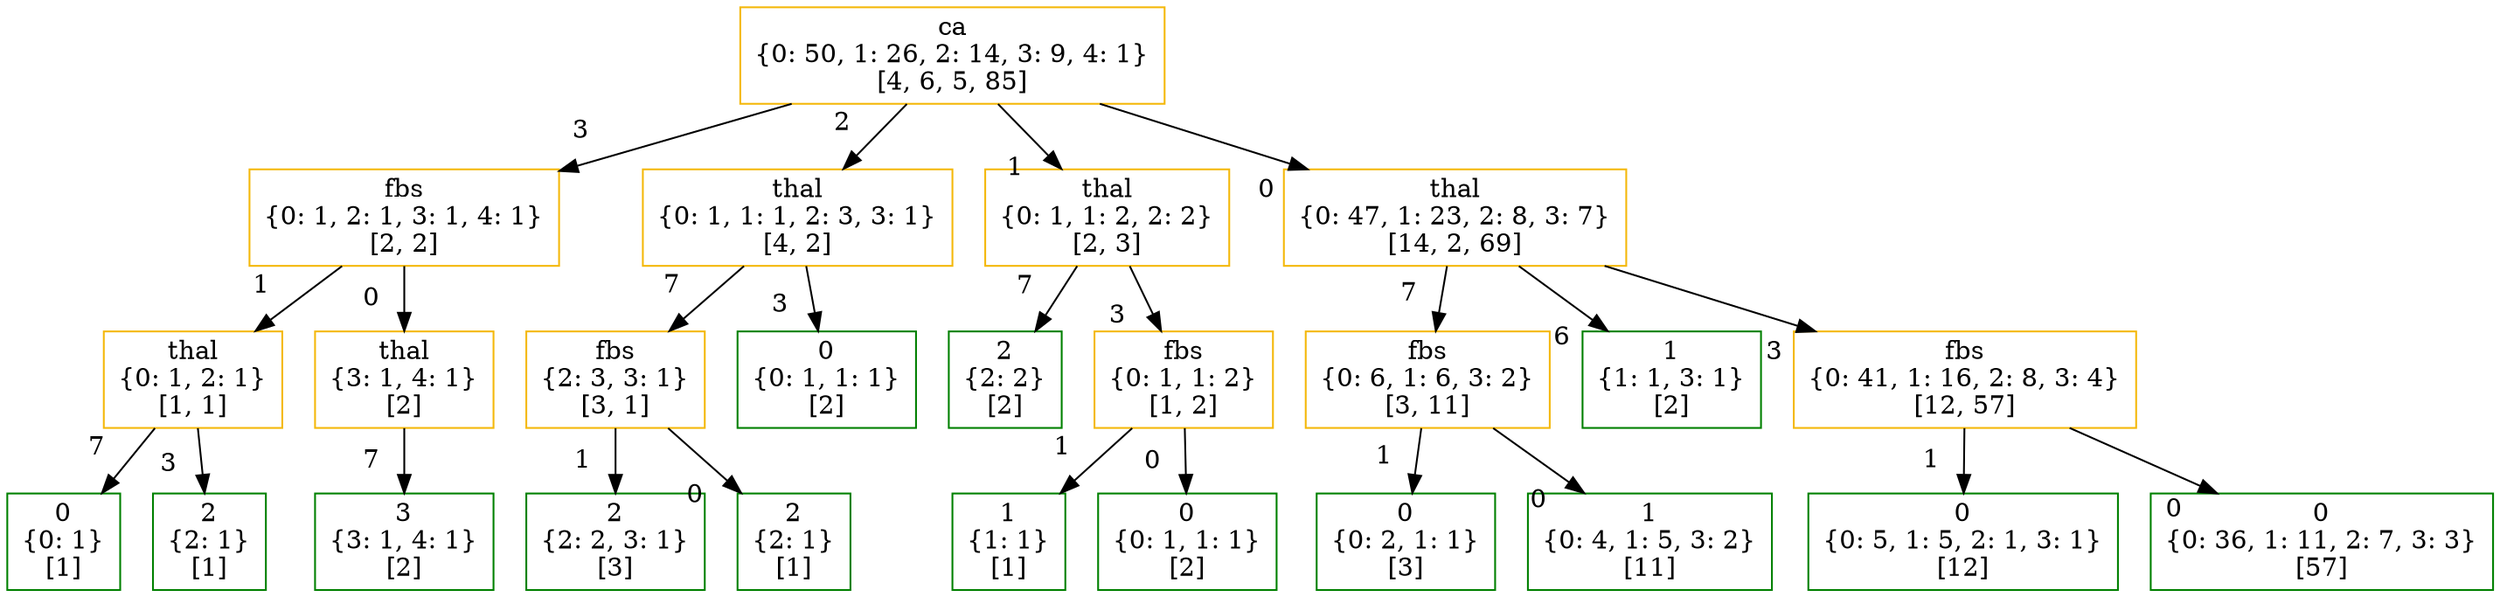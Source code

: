 digraph Tree {
node [shape=box, style=filled, fillcolor="#FFFFFF"] ;0 [color="#F4B80A", label="ca
{0: 50, 1: 26, 2: 14, 3: 9, 4: 1}
[4, 6, 5, 85]"]
1 [color="#F4B80A", label="fbs
{0: 1, 2: 1, 3: 1, 4: 1}
[2, 2]"]
2 [color="#F4B80A", label="thal
{0: 1, 2: 1}
[1, 1]"]
3 [color="#008000", label="0
{0: 1}
[1]"]
2 -> 3 [labeldistance=2.5, labelangle=45, headlabel="7"]
4 [color="#008000", label="2
{2: 1}
[1]"]
2 -> 4 [labeldistance=2.5, labelangle=45, headlabel="3"]
1 -> 2 [labeldistance=2.5, labelangle=45, headlabel="1"]
5 [color="#F4B80A", label="thal
{3: 1, 4: 1}
[2]"]
6 [color="#008000", label="3
{3: 1, 4: 1}
[2]"]
5 -> 6 [labeldistance=2.5, labelangle=45, headlabel="7"]
1 -> 5 [labeldistance=2.5, labelangle=45, headlabel="0"]
0 -> 1 [labeldistance=2.5, labelangle=45, headlabel="3"]
7 [color="#F4B80A", label="thal
{0: 1, 1: 1, 2: 3, 3: 1}
[4, 2]"]
8 [color="#F4B80A", label="fbs
{2: 3, 3: 1}
[3, 1]"]
9 [color="#008000", label="2
{2: 2, 3: 1}
[3]"]
8 -> 9 [labeldistance=2.5, labelangle=45, headlabel="1"]
10 [color="#008000", label="2
{2: 1}
[1]"]
8 -> 10 [labeldistance=2.5, labelangle=45, headlabel="0"]
7 -> 8 [labeldistance=2.5, labelangle=45, headlabel="7"]
11 [color="#008000", label="0
{0: 1, 1: 1}
[2]"]
7 -> 11 [labeldistance=2.5, labelangle=45, headlabel="3"]
0 -> 7 [labeldistance=2.5, labelangle=45, headlabel="2"]
12 [color="#F4B80A", label="thal
{0: 1, 1: 2, 2: 2}
[2, 3]"]
13 [color="#008000", label="2
{2: 2}
[2]"]
12 -> 13 [labeldistance=2.5, labelangle=45, headlabel="7"]
14 [color="#F4B80A", label="fbs
{0: 1, 1: 2}
[1, 2]"]
15 [color="#008000", label="1
{1: 1}
[1]"]
14 -> 15 [labeldistance=2.5, labelangle=45, headlabel="1"]
16 [color="#008000", label="0
{0: 1, 1: 1}
[2]"]
14 -> 16 [labeldistance=2.5, labelangle=45, headlabel="0"]
12 -> 14 [labeldistance=2.5, labelangle=45, headlabel="3"]
0 -> 12 [labeldistance=2.5, labelangle=45, headlabel="1"]
17 [color="#F4B80A", label="thal
{0: 47, 1: 23, 2: 8, 3: 7}
[14, 2, 69]"]
18 [color="#F4B80A", label="fbs
{0: 6, 1: 6, 3: 2}
[3, 11]"]
19 [color="#008000", label="0
{0: 2, 1: 1}
[3]"]
18 -> 19 [labeldistance=2.5, labelangle=45, headlabel="1"]
20 [color="#008000", label="1
{0: 4, 1: 5, 3: 2}
[11]"]
18 -> 20 [labeldistance=2.5, labelangle=45, headlabel="0"]
17 -> 18 [labeldistance=2.5, labelangle=45, headlabel="7"]
21 [color="#008000", label="1
{1: 1, 3: 1}
[2]"]
17 -> 21 [labeldistance=2.5, labelangle=45, headlabel="6"]
22 [color="#F4B80A", label="fbs
{0: 41, 1: 16, 2: 8, 3: 4}
[12, 57]"]
23 [color="#008000", label="0
{0: 5, 1: 5, 2: 1, 3: 1}
[12]"]
22 -> 23 [labeldistance=2.5, labelangle=45, headlabel="1"]
24 [color="#008000", label="0
{0: 36, 1: 11, 2: 7, 3: 3}
[57]"]
22 -> 24 [labeldistance=2.5, labelangle=45, headlabel="0"]
17 -> 22 [labeldistance=2.5, labelangle=45, headlabel="3"]
0 -> 17 [labeldistance=2.5, labelangle=45, headlabel="0"]
}